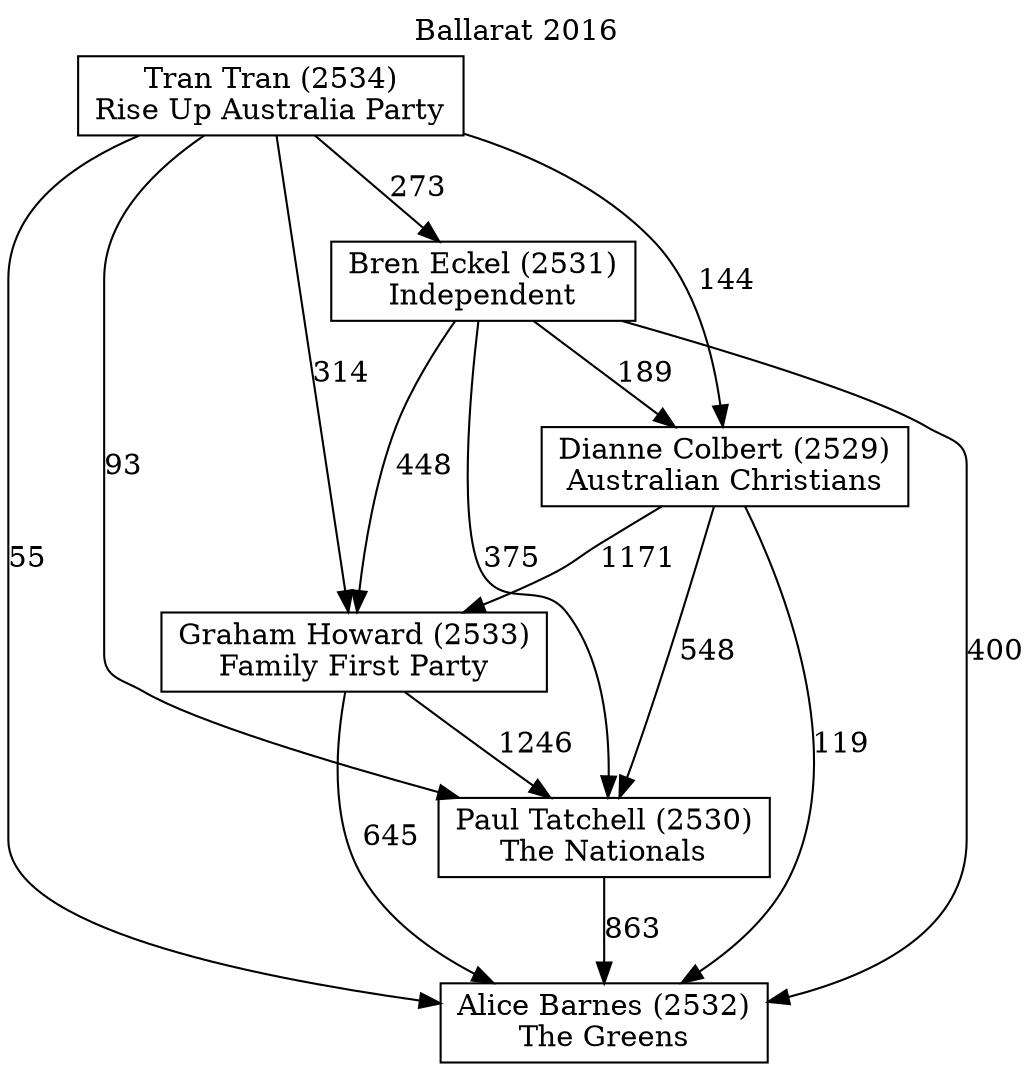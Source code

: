 // House preference flow
digraph "Alice Barnes (2532)_Ballarat_2016" {
	graph [label="Ballarat 2016" labelloc=t]
	node [shape=box]
	"Alice Barnes (2532)" [label="Alice Barnes (2532)
The Greens"]
	"Paul Tatchell (2530)" [label="Paul Tatchell (2530)
The Nationals"]
	"Graham Howard (2533)" [label="Graham Howard (2533)
Family First Party"]
	"Dianne Colbert (2529)" [label="Dianne Colbert (2529)
Australian Christians"]
	"Bren Eckel (2531)" [label="Bren Eckel (2531)
Independent"]
	"Tran Tran (2534)" [label="Tran Tran (2534)
Rise Up Australia Party"]
	"Alice Barnes (2532)" [label="Alice Barnes (2532)
The Greens"]
	"Graham Howard (2533)" [label="Graham Howard (2533)
Family First Party"]
	"Dianne Colbert (2529)" [label="Dianne Colbert (2529)
Australian Christians"]
	"Bren Eckel (2531)" [label="Bren Eckel (2531)
Independent"]
	"Tran Tran (2534)" [label="Tran Tran (2534)
Rise Up Australia Party"]
	"Alice Barnes (2532)" [label="Alice Barnes (2532)
The Greens"]
	"Dianne Colbert (2529)" [label="Dianne Colbert (2529)
Australian Christians"]
	"Bren Eckel (2531)" [label="Bren Eckel (2531)
Independent"]
	"Tran Tran (2534)" [label="Tran Tran (2534)
Rise Up Australia Party"]
	"Alice Barnes (2532)" [label="Alice Barnes (2532)
The Greens"]
	"Bren Eckel (2531)" [label="Bren Eckel (2531)
Independent"]
	"Tran Tran (2534)" [label="Tran Tran (2534)
Rise Up Australia Party"]
	"Alice Barnes (2532)" [label="Alice Barnes (2532)
The Greens"]
	"Tran Tran (2534)" [label="Tran Tran (2534)
Rise Up Australia Party"]
	"Tran Tran (2534)" [label="Tran Tran (2534)
Rise Up Australia Party"]
	"Bren Eckel (2531)" [label="Bren Eckel (2531)
Independent"]
	"Tran Tran (2534)" [label="Tran Tran (2534)
Rise Up Australia Party"]
	"Tran Tran (2534)" [label="Tran Tran (2534)
Rise Up Australia Party"]
	"Dianne Colbert (2529)" [label="Dianne Colbert (2529)
Australian Christians"]
	"Bren Eckel (2531)" [label="Bren Eckel (2531)
Independent"]
	"Tran Tran (2534)" [label="Tran Tran (2534)
Rise Up Australia Party"]
	"Dianne Colbert (2529)" [label="Dianne Colbert (2529)
Australian Christians"]
	"Tran Tran (2534)" [label="Tran Tran (2534)
Rise Up Australia Party"]
	"Tran Tran (2534)" [label="Tran Tran (2534)
Rise Up Australia Party"]
	"Bren Eckel (2531)" [label="Bren Eckel (2531)
Independent"]
	"Tran Tran (2534)" [label="Tran Tran (2534)
Rise Up Australia Party"]
	"Tran Tran (2534)" [label="Tran Tran (2534)
Rise Up Australia Party"]
	"Graham Howard (2533)" [label="Graham Howard (2533)
Family First Party"]
	"Dianne Colbert (2529)" [label="Dianne Colbert (2529)
Australian Christians"]
	"Bren Eckel (2531)" [label="Bren Eckel (2531)
Independent"]
	"Tran Tran (2534)" [label="Tran Tran (2534)
Rise Up Australia Party"]
	"Graham Howard (2533)" [label="Graham Howard (2533)
Family First Party"]
	"Bren Eckel (2531)" [label="Bren Eckel (2531)
Independent"]
	"Tran Tran (2534)" [label="Tran Tran (2534)
Rise Up Australia Party"]
	"Graham Howard (2533)" [label="Graham Howard (2533)
Family First Party"]
	"Tran Tran (2534)" [label="Tran Tran (2534)
Rise Up Australia Party"]
	"Tran Tran (2534)" [label="Tran Tran (2534)
Rise Up Australia Party"]
	"Bren Eckel (2531)" [label="Bren Eckel (2531)
Independent"]
	"Tran Tran (2534)" [label="Tran Tran (2534)
Rise Up Australia Party"]
	"Tran Tran (2534)" [label="Tran Tran (2534)
Rise Up Australia Party"]
	"Dianne Colbert (2529)" [label="Dianne Colbert (2529)
Australian Christians"]
	"Bren Eckel (2531)" [label="Bren Eckel (2531)
Independent"]
	"Tran Tran (2534)" [label="Tran Tran (2534)
Rise Up Australia Party"]
	"Dianne Colbert (2529)" [label="Dianne Colbert (2529)
Australian Christians"]
	"Tran Tran (2534)" [label="Tran Tran (2534)
Rise Up Australia Party"]
	"Tran Tran (2534)" [label="Tran Tran (2534)
Rise Up Australia Party"]
	"Bren Eckel (2531)" [label="Bren Eckel (2531)
Independent"]
	"Tran Tran (2534)" [label="Tran Tran (2534)
Rise Up Australia Party"]
	"Tran Tran (2534)" [label="Tran Tran (2534)
Rise Up Australia Party"]
	"Paul Tatchell (2530)" [label="Paul Tatchell (2530)
The Nationals"]
	"Graham Howard (2533)" [label="Graham Howard (2533)
Family First Party"]
	"Dianne Colbert (2529)" [label="Dianne Colbert (2529)
Australian Christians"]
	"Bren Eckel (2531)" [label="Bren Eckel (2531)
Independent"]
	"Tran Tran (2534)" [label="Tran Tran (2534)
Rise Up Australia Party"]
	"Paul Tatchell (2530)" [label="Paul Tatchell (2530)
The Nationals"]
	"Dianne Colbert (2529)" [label="Dianne Colbert (2529)
Australian Christians"]
	"Bren Eckel (2531)" [label="Bren Eckel (2531)
Independent"]
	"Tran Tran (2534)" [label="Tran Tran (2534)
Rise Up Australia Party"]
	"Paul Tatchell (2530)" [label="Paul Tatchell (2530)
The Nationals"]
	"Bren Eckel (2531)" [label="Bren Eckel (2531)
Independent"]
	"Tran Tran (2534)" [label="Tran Tran (2534)
Rise Up Australia Party"]
	"Paul Tatchell (2530)" [label="Paul Tatchell (2530)
The Nationals"]
	"Tran Tran (2534)" [label="Tran Tran (2534)
Rise Up Australia Party"]
	"Tran Tran (2534)" [label="Tran Tran (2534)
Rise Up Australia Party"]
	"Bren Eckel (2531)" [label="Bren Eckel (2531)
Independent"]
	"Tran Tran (2534)" [label="Tran Tran (2534)
Rise Up Australia Party"]
	"Tran Tran (2534)" [label="Tran Tran (2534)
Rise Up Australia Party"]
	"Dianne Colbert (2529)" [label="Dianne Colbert (2529)
Australian Christians"]
	"Bren Eckel (2531)" [label="Bren Eckel (2531)
Independent"]
	"Tran Tran (2534)" [label="Tran Tran (2534)
Rise Up Australia Party"]
	"Dianne Colbert (2529)" [label="Dianne Colbert (2529)
Australian Christians"]
	"Tran Tran (2534)" [label="Tran Tran (2534)
Rise Up Australia Party"]
	"Tran Tran (2534)" [label="Tran Tran (2534)
Rise Up Australia Party"]
	"Bren Eckel (2531)" [label="Bren Eckel (2531)
Independent"]
	"Tran Tran (2534)" [label="Tran Tran (2534)
Rise Up Australia Party"]
	"Tran Tran (2534)" [label="Tran Tran (2534)
Rise Up Australia Party"]
	"Graham Howard (2533)" [label="Graham Howard (2533)
Family First Party"]
	"Dianne Colbert (2529)" [label="Dianne Colbert (2529)
Australian Christians"]
	"Bren Eckel (2531)" [label="Bren Eckel (2531)
Independent"]
	"Tran Tran (2534)" [label="Tran Tran (2534)
Rise Up Australia Party"]
	"Graham Howard (2533)" [label="Graham Howard (2533)
Family First Party"]
	"Bren Eckel (2531)" [label="Bren Eckel (2531)
Independent"]
	"Tran Tran (2534)" [label="Tran Tran (2534)
Rise Up Australia Party"]
	"Graham Howard (2533)" [label="Graham Howard (2533)
Family First Party"]
	"Tran Tran (2534)" [label="Tran Tran (2534)
Rise Up Australia Party"]
	"Tran Tran (2534)" [label="Tran Tran (2534)
Rise Up Australia Party"]
	"Bren Eckel (2531)" [label="Bren Eckel (2531)
Independent"]
	"Tran Tran (2534)" [label="Tran Tran (2534)
Rise Up Australia Party"]
	"Tran Tran (2534)" [label="Tran Tran (2534)
Rise Up Australia Party"]
	"Dianne Colbert (2529)" [label="Dianne Colbert (2529)
Australian Christians"]
	"Bren Eckel (2531)" [label="Bren Eckel (2531)
Independent"]
	"Tran Tran (2534)" [label="Tran Tran (2534)
Rise Up Australia Party"]
	"Dianne Colbert (2529)" [label="Dianne Colbert (2529)
Australian Christians"]
	"Tran Tran (2534)" [label="Tran Tran (2534)
Rise Up Australia Party"]
	"Tran Tran (2534)" [label="Tran Tran (2534)
Rise Up Australia Party"]
	"Bren Eckel (2531)" [label="Bren Eckel (2531)
Independent"]
	"Tran Tran (2534)" [label="Tran Tran (2534)
Rise Up Australia Party"]
	"Tran Tran (2534)" [label="Tran Tran (2534)
Rise Up Australia Party"]
	"Paul Tatchell (2530)" -> "Alice Barnes (2532)" [label=863]
	"Graham Howard (2533)" -> "Paul Tatchell (2530)" [label=1246]
	"Dianne Colbert (2529)" -> "Graham Howard (2533)" [label=1171]
	"Bren Eckel (2531)" -> "Dianne Colbert (2529)" [label=189]
	"Tran Tran (2534)" -> "Bren Eckel (2531)" [label=273]
	"Graham Howard (2533)" -> "Alice Barnes (2532)" [label=645]
	"Dianne Colbert (2529)" -> "Alice Barnes (2532)" [label=119]
	"Bren Eckel (2531)" -> "Alice Barnes (2532)" [label=400]
	"Tran Tran (2534)" -> "Alice Barnes (2532)" [label=55]
	"Tran Tran (2534)" -> "Dianne Colbert (2529)" [label=144]
	"Bren Eckel (2531)" -> "Graham Howard (2533)" [label=448]
	"Tran Tran (2534)" -> "Graham Howard (2533)" [label=314]
	"Dianne Colbert (2529)" -> "Paul Tatchell (2530)" [label=548]
	"Bren Eckel (2531)" -> "Paul Tatchell (2530)" [label=375]
	"Tran Tran (2534)" -> "Paul Tatchell (2530)" [label=93]
}
